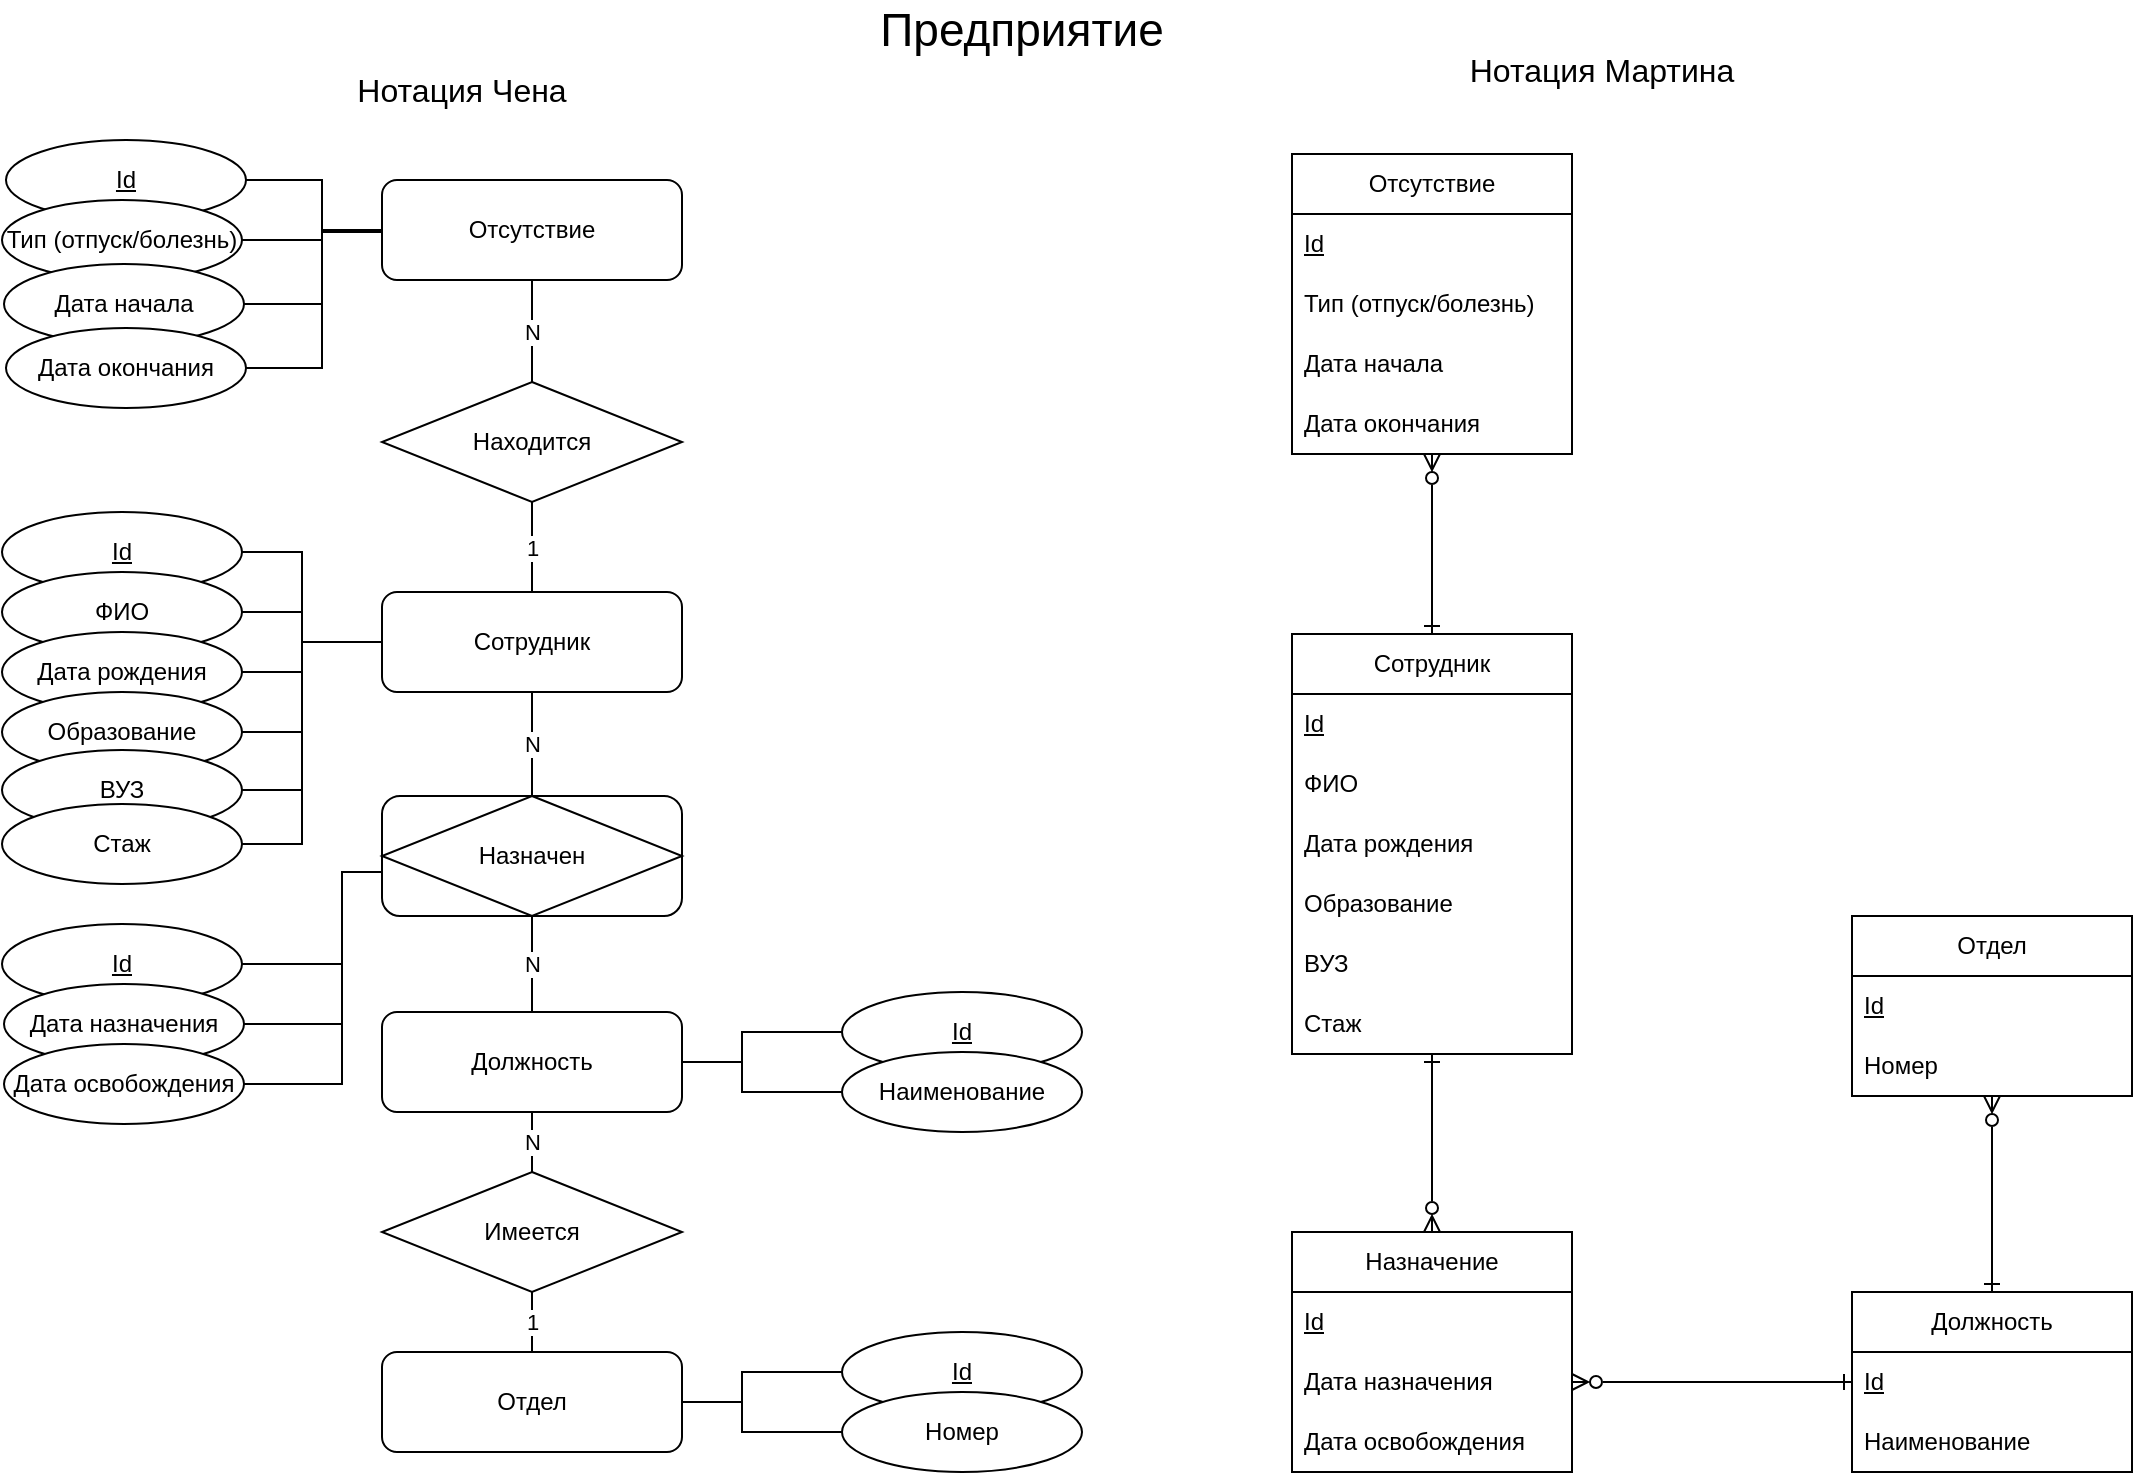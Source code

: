 <mxfile version="28.1.1">
  <diagram name="Страница — 1" id="jU0MxfGtbrjNp78Rc_KM">
    <mxGraphModel dx="1542" dy="1024" grid="1" gridSize="10" guides="1" tooltips="1" connect="1" arrows="1" fold="1" page="1" pageScale="1" pageWidth="1169" pageHeight="827" math="0" shadow="0">
      <root>
        <mxCell id="0" />
        <mxCell id="1" parent="0" />
        <mxCell id="cVac4PQOobGEPyHDXU9r-51" value="Id" style="ellipse;whiteSpace=wrap;html=1;fontStyle=4" vertex="1" parent="1">
          <mxGeometry x="45" y="502" width="120" height="40" as="geometry" />
        </mxCell>
        <mxCell id="cVac4PQOobGEPyHDXU9r-1" value="Предприятие" style="text;html=1;align=center;verticalAlign=middle;whiteSpace=wrap;rounded=0;fontSize=23;" vertex="1" parent="1">
          <mxGeometry x="490" y="40" width="130" height="30" as="geometry" />
        </mxCell>
        <mxCell id="cVac4PQOobGEPyHDXU9r-2" value="&lt;font style=&quot;font-size: 16px;&quot;&gt;Нотация Чена&lt;/font&gt;" style="text;html=1;align=center;verticalAlign=middle;whiteSpace=wrap;rounded=0;fontSize=18;" vertex="1" parent="1">
          <mxGeometry x="210" y="70" width="130" height="30" as="geometry" />
        </mxCell>
        <mxCell id="cVac4PQOobGEPyHDXU9r-3" value="&lt;font style=&quot;font-size: 16px;&quot;&gt;Нотация Мартина&lt;/font&gt;" style="text;html=1;align=center;verticalAlign=middle;whiteSpace=wrap;rounded=0;fontSize=18;" vertex="1" parent="1">
          <mxGeometry x="750" y="60" width="190" height="30" as="geometry" />
        </mxCell>
        <mxCell id="cVac4PQOobGEPyHDXU9r-4" value="Сотрудник" style="rounded=1;whiteSpace=wrap;html=1;" vertex="1" parent="1">
          <mxGeometry x="235" y="336" width="150" height="50" as="geometry" />
        </mxCell>
        <mxCell id="cVac4PQOobGEPyHDXU9r-5" value="" style="edgeStyle=orthogonalEdgeStyle;rounded=0;orthogonalLoop=1;jettySize=auto;html=1;endArrow=none;endFill=0;" edge="1" parent="1" source="cVac4PQOobGEPyHDXU9r-6" target="cVac4PQOobGEPyHDXU9r-4">
          <mxGeometry relative="1" as="geometry">
            <Array as="points">
              <mxPoint x="195" y="316" />
              <mxPoint x="195" y="361" />
            </Array>
          </mxGeometry>
        </mxCell>
        <mxCell id="cVac4PQOobGEPyHDXU9r-6" value="Id" style="ellipse;whiteSpace=wrap;html=1;fontStyle=4" vertex="1" parent="1">
          <mxGeometry x="45" y="296" width="120" height="40" as="geometry" />
        </mxCell>
        <mxCell id="cVac4PQOobGEPyHDXU9r-7" value="" style="edgeStyle=orthogonalEdgeStyle;rounded=0;orthogonalLoop=1;jettySize=auto;html=1;endArrow=none;endFill=0;" edge="1" parent="1" source="cVac4PQOobGEPyHDXU9r-8" target="cVac4PQOobGEPyHDXU9r-4">
          <mxGeometry relative="1" as="geometry">
            <Array as="points">
              <mxPoint x="195" y="346" />
              <mxPoint x="195" y="361" />
            </Array>
          </mxGeometry>
        </mxCell>
        <mxCell id="cVac4PQOobGEPyHDXU9r-8" value="ФИО" style="ellipse;whiteSpace=wrap;html=1;fontStyle=0" vertex="1" parent="1">
          <mxGeometry x="45" y="326" width="120" height="40" as="geometry" />
        </mxCell>
        <mxCell id="cVac4PQOobGEPyHDXU9r-9" value="" style="edgeStyle=orthogonalEdgeStyle;rounded=0;orthogonalLoop=1;jettySize=auto;html=1;endArrow=none;endFill=0;" edge="1" parent="1" source="cVac4PQOobGEPyHDXU9r-10" target="cVac4PQOobGEPyHDXU9r-4">
          <mxGeometry relative="1" as="geometry">
            <Array as="points">
              <mxPoint x="195" y="376" />
              <mxPoint x="195" y="361" />
            </Array>
          </mxGeometry>
        </mxCell>
        <mxCell id="cVac4PQOobGEPyHDXU9r-10" value="Дата рождения" style="ellipse;whiteSpace=wrap;html=1;fontStyle=0" vertex="1" parent="1">
          <mxGeometry x="45" y="356" width="120" height="40" as="geometry" />
        </mxCell>
        <mxCell id="cVac4PQOobGEPyHDXU9r-11" value="" style="edgeStyle=orthogonalEdgeStyle;rounded=0;orthogonalLoop=1;jettySize=auto;html=1;endArrow=none;endFill=0;" edge="1" parent="1" source="cVac4PQOobGEPyHDXU9r-12" target="cVac4PQOobGEPyHDXU9r-4">
          <mxGeometry relative="1" as="geometry">
            <Array as="points">
              <mxPoint x="195" y="406" />
              <mxPoint x="195" y="361" />
            </Array>
          </mxGeometry>
        </mxCell>
        <mxCell id="cVac4PQOobGEPyHDXU9r-12" value="Образование" style="ellipse;whiteSpace=wrap;html=1;fontStyle=0" vertex="1" parent="1">
          <mxGeometry x="45" y="386" width="120" height="40" as="geometry" />
        </mxCell>
        <mxCell id="cVac4PQOobGEPyHDXU9r-13" value="" style="edgeStyle=orthogonalEdgeStyle;rounded=0;orthogonalLoop=1;jettySize=auto;html=1;endArrow=none;endFill=0;" edge="1" parent="1" source="cVac4PQOobGEPyHDXU9r-16" target="cVac4PQOobGEPyHDXU9r-17">
          <mxGeometry relative="1" as="geometry">
            <Array as="points">
              <mxPoint x="215" y="582" />
              <mxPoint x="215" y="476" />
            </Array>
          </mxGeometry>
        </mxCell>
        <mxCell id="cVac4PQOobGEPyHDXU9r-14" value="" style="rounded=0;orthogonalLoop=1;jettySize=auto;html=1;endArrow=none;endFill=0;edgeStyle=orthogonalEdgeStyle;" edge="1" parent="1" source="cVac4PQOobGEPyHDXU9r-15" target="cVac4PQOobGEPyHDXU9r-17">
          <mxGeometry relative="1" as="geometry">
            <mxPoint x="-45" y="487" as="sourcePoint" />
            <mxPoint x="25" y="442" as="targetPoint" />
            <Array as="points">
              <mxPoint x="215" y="552" />
              <mxPoint x="215" y="476" />
            </Array>
          </mxGeometry>
        </mxCell>
        <mxCell id="cVac4PQOobGEPyHDXU9r-15" value="Дата назначения" style="ellipse;whiteSpace=wrap;html=1;fontStyle=0" vertex="1" parent="1">
          <mxGeometry x="46" y="532" width="120" height="40" as="geometry" />
        </mxCell>
        <mxCell id="cVac4PQOobGEPyHDXU9r-16" value="Дата освобождения" style="ellipse;whiteSpace=wrap;html=1;fontStyle=0" vertex="1" parent="1">
          <mxGeometry x="46" y="562" width="120" height="40" as="geometry" />
        </mxCell>
        <mxCell id="cVac4PQOobGEPyHDXU9r-17" value="" style="rounded=1;whiteSpace=wrap;html=1;" vertex="1" parent="1">
          <mxGeometry x="235" y="438" width="150" height="60" as="geometry" />
        </mxCell>
        <mxCell id="cVac4PQOobGEPyHDXU9r-18" value="Назначен" style="rhombus;whiteSpace=wrap;html=1;" vertex="1" parent="1">
          <mxGeometry x="235" y="438" width="150" height="60" as="geometry" />
        </mxCell>
        <mxCell id="cVac4PQOobGEPyHDXU9r-19" value="Отдел" style="rounded=1;whiteSpace=wrap;html=1;" vertex="1" parent="1">
          <mxGeometry x="235" y="716" width="150" height="50" as="geometry" />
        </mxCell>
        <mxCell id="cVac4PQOobGEPyHDXU9r-20" value="Id" style="ellipse;whiteSpace=wrap;html=1;fontStyle=4" vertex="1" parent="1">
          <mxGeometry x="465" y="706" width="120" height="40" as="geometry" />
        </mxCell>
        <mxCell id="cVac4PQOobGEPyHDXU9r-21" value="Номер" style="ellipse;whiteSpace=wrap;html=1;fontStyle=0" vertex="1" parent="1">
          <mxGeometry x="465" y="736" width="120" height="40" as="geometry" />
        </mxCell>
        <mxCell id="cVac4PQOobGEPyHDXU9r-23" value="" style="edgeStyle=orthogonalEdgeStyle;rounded=0;orthogonalLoop=1;jettySize=auto;html=1;endArrow=none;endFill=0;" edge="1" parent="1" source="cVac4PQOobGEPyHDXU9r-21" target="cVac4PQOobGEPyHDXU9r-19">
          <mxGeometry relative="1" as="geometry">
            <Array as="points">
              <mxPoint x="415" y="756" />
              <mxPoint x="415" y="741" />
            </Array>
          </mxGeometry>
        </mxCell>
        <mxCell id="cVac4PQOobGEPyHDXU9r-25" value="" style="rounded=0;orthogonalLoop=1;jettySize=auto;html=1;endArrow=none;endFill=0;edgeStyle=orthogonalEdgeStyle;" edge="1" parent="1" source="cVac4PQOobGEPyHDXU9r-20" target="cVac4PQOobGEPyHDXU9r-19">
          <mxGeometry relative="1" as="geometry">
            <mxPoint x="305" y="696" as="sourcePoint" />
            <mxPoint x="350" y="786" as="targetPoint" />
            <Array as="points">
              <mxPoint x="415" y="726" />
              <mxPoint x="415" y="741" />
            </Array>
          </mxGeometry>
        </mxCell>
        <mxCell id="cVac4PQOobGEPyHDXU9r-26" value="1&lt;span style=&quot;color: rgba(0, 0, 0, 0); font-family: monospace; font-size: 0px; text-align: start; background-color: rgb(236, 236, 236);&quot;&gt;%3CmxGraphModel%3E%3Croot%3E%3CmxCell%20id%3D%220%22%2F%3E%3CmxCell%20id%3D%221%22%20parent%3D%220%22%2F%3E%3CmxCell%20id%3D%222%22%20value%3D%22N%26lt%3Bspan%20style%3D%26quot%3Bcolor%3A%20rgba(0%2C%200%2C%200%2C%200)%3B%20font-family%3A%20monospace%3B%20font-size%3A%200px%3B%20text-align%3A%20start%3B%20background-color%3A%20rgb(236%2C%20236%2C%20236)%3B%26quot%3B%26gt%3B%253CmxGraphModel%253E%253Croot%253E%253CmxCell%2520id%253D%25220%2522%252F%253E%253CmxCell%2520id%253D%25221%2522%2520parent%253D%25220%2522%252F%253E%253CmxCell%2520id%253D%25222%2522%2520value%253D%2522%25D0%259B%25D0%25B5%25D0%25BA%25D0%25B0%25D1%2580%25D1%2581%25D1%2582%25D0%25B2%25D0%25BE%2522%2520style%253D%2522rounded%253D1%253BwhiteSpace%253Dwrap%253Bhtml%253D1%253B%2522%2520vertex%253D%25221%2522%2520parent%253D%25221%2522%253E%253CmxGeometry%2520x%253D%2522180%2522%2520y%253D%2522280%2522%2520width%253D%2522150%2522%2520height%253D%252250%2522%2520as%253D%2522geometry%2522%252F%253E%253C%252FmxCell%253E%253C%252Froot%253E%253C%252FmxGraphModel%253E%26lt%3B%2Fspan%26gt%3B%26lt%3Bspan%20style%3D%26quot%3Bcolor%3A%20rgba(0%2C%200%2C%200%2C%200)%3B%20font-family%3A%20monospace%3B%20font-size%3A%200px%3B%20text-align%3A%20start%3B%20background-color%3A%20rgb(236%2C%20236%2C%20236)%3B%26quot%3B%26gt%3B%253CmxGraphModel%253E%253Croot%253E%253CmxCell%2520id%253D%25220%2522%252F%253E%253CmxCell%2520id%253D%25221%2522%2520parent%253D%25220%2522%252F%253E%253CmxCell%2520id%253D%25222%2522%2520value%253D%2522%25D0%259B%25D0%25B5%25D0%25BA%25D0%25B0%25D1%2580%25D1%2581%25D1%2582%25D0%25B2%25D0%25BE%2522%2520style%253D%2522rounded%253D1%253BwhiteSpace%253Dwrap%253Bhtml%253D1%253B%2522%2520vertex%253D%25221%2522%2520parent%253D%25221%2522%253E%253CmxGeometry%2520x%253D%2522180%2522%2520y%253D%2522280%2522%2520width%253D%2522150%2522%2520height%253D%252250%2522%2520as%253D%2522geometry%2522%252F%253E%253C%252FmxCell%253E%253C%252Froot%253E%253C%252FmxGraphModel%253E%26lt%3B%2Fspan%26gt%3B%26lt%3Bspan%20style%3D%26quot%3Bcolor%3A%20rgba(0%2C%200%2C%200%2C%200)%3B%20font-family%3A%20monospace%3B%20font-size%3A%200px%3B%20text-align%3A%20start%3B%20background-color%3A%20rgb(236%2C%20236%2C%20236)%3B%26quot%3B%26gt%3B%253CmxGraphModel%253E%253Croot%253E%253CmxCell%2520id%253D%25220%2522%252F%253E%253CmxCell%2520id%253D%25221%2522%2520parent%253D%25220%2522%252F%253E%253CmxCell%2520id%253D%25222%2522%2520value%253D%2522%25D0%259B%25D0%25B5%25D0%25BA%25D0%25B0%25D1%2580%25D1%2581%25D1%2582%25D0%25B2%25D0%25BE%2522%2520style%253D%2522rounded%253D1%253BwhiteSpace%253Dwrap%253Bhtml%253D1%253B%2522%2520vertex%253D%25221%2522%2520parent%253D%25221%2522%253E%253CmxGeometry%2520x%253D%2522180%2522%2520y%253D%2522280%2522%2520width%253D%2522150%2522%2520height%253D%252250%2522%2520as%253D%2522geometry%2522%252F%253E%253C%252FmxCell%253E%253C%252Froot%253E%253C%252FmxGraphModel%253E%26lt%3B%2Fspan%26gt%3B%22%20style%3D%22edgeStyle%3DorthogonalEdgeStyle%3Brounded%3D0%3BorthogonalLoop%3D1%3BjettySize%3Dauto%3Bhtml%3D1%3BendArrow%3Dnone%3BendFill%3D0%3B%22%20edge%3D%221%22%20parent%3D%221%22%3E%3CmxGeometry%20relative%3D%221%22%20as%3D%22geometry%22%3E%3CmxPoint%20x%3D%22255%22%20y%3D%22460%22%20as%3D%22sourcePoint%22%2F%3E%3CmxPoint%20x%3D%22255%22%20y%3D%22330%22%20as%3D%22targetPoint%22%2F%3E%3C%2FmxGeometry%3E%3C%2FmxCell%3E%3C%2Froot%3E%3C%2FmxGraphModel%3E&lt;/span&gt;" style="edgeStyle=orthogonalEdgeStyle;rounded=0;orthogonalLoop=1;jettySize=auto;html=1;endArrow=none;endFill=0;" edge="1" parent="1" target="cVac4PQOobGEPyHDXU9r-19" source="cVac4PQOobGEPyHDXU9r-36">
          <mxGeometry relative="1" as="geometry">
            <mxPoint x="585" y="220" as="sourcePoint" />
            <mxPoint x="445" y="270" as="targetPoint" />
          </mxGeometry>
        </mxCell>
        <mxCell id="cVac4PQOobGEPyHDXU9r-27" value="Должность" style="rounded=1;whiteSpace=wrap;html=1;" vertex="1" parent="1">
          <mxGeometry x="235" y="546" width="150" height="50" as="geometry" />
        </mxCell>
        <mxCell id="cVac4PQOobGEPyHDXU9r-28" value="Id" style="ellipse;whiteSpace=wrap;html=1;fontStyle=4" vertex="1" parent="1">
          <mxGeometry x="465" y="536" width="120" height="40" as="geometry" />
        </mxCell>
        <mxCell id="cVac4PQOobGEPyHDXU9r-29" value="Наименование" style="ellipse;whiteSpace=wrap;html=1;fontStyle=0" vertex="1" parent="1">
          <mxGeometry x="465" y="566" width="120" height="40" as="geometry" />
        </mxCell>
        <mxCell id="cVac4PQOobGEPyHDXU9r-30" value="" style="edgeStyle=orthogonalEdgeStyle;rounded=0;orthogonalLoop=1;jettySize=auto;html=1;endArrow=none;endFill=0;" edge="1" parent="1" source="cVac4PQOobGEPyHDXU9r-29" target="cVac4PQOobGEPyHDXU9r-27">
          <mxGeometry relative="1" as="geometry">
            <Array as="points">
              <mxPoint x="415" y="586" />
              <mxPoint x="415" y="571" />
            </Array>
            <mxPoint x="465" y="586" as="sourcePoint" />
          </mxGeometry>
        </mxCell>
        <mxCell id="cVac4PQOobGEPyHDXU9r-31" value="" style="rounded=0;orthogonalLoop=1;jettySize=auto;html=1;endArrow=none;endFill=0;edgeStyle=orthogonalEdgeStyle;" edge="1" parent="1" source="cVac4PQOobGEPyHDXU9r-28" target="cVac4PQOobGEPyHDXU9r-27">
          <mxGeometry relative="1" as="geometry">
            <mxPoint x="305" y="526" as="sourcePoint" />
            <mxPoint x="350" y="616" as="targetPoint" />
            <Array as="points">
              <mxPoint x="415" y="556" />
              <mxPoint x="415" y="571" />
            </Array>
          </mxGeometry>
        </mxCell>
        <mxCell id="cVac4PQOobGEPyHDXU9r-32" value="ВУЗ" style="ellipse;whiteSpace=wrap;html=1;fontStyle=0" vertex="1" parent="1">
          <mxGeometry x="45" y="415" width="120" height="40" as="geometry" />
        </mxCell>
        <mxCell id="cVac4PQOobGEPyHDXU9r-33" value="Стаж" style="ellipse;whiteSpace=wrap;html=1;fontStyle=0" vertex="1" parent="1">
          <mxGeometry x="45" y="442" width="120" height="40" as="geometry" />
        </mxCell>
        <mxCell id="cVac4PQOobGEPyHDXU9r-34" value="" style="edgeStyle=orthogonalEdgeStyle;rounded=0;orthogonalLoop=1;jettySize=auto;html=1;endArrow=none;endFill=0;" edge="1" parent="1" source="cVac4PQOobGEPyHDXU9r-32" target="cVac4PQOobGEPyHDXU9r-4">
          <mxGeometry relative="1" as="geometry">
            <Array as="points">
              <mxPoint x="195" y="435" />
              <mxPoint x="195" y="361" />
            </Array>
            <mxPoint x="245" y="487" as="sourcePoint" />
            <mxPoint x="315" y="442" as="targetPoint" />
          </mxGeometry>
        </mxCell>
        <mxCell id="cVac4PQOobGEPyHDXU9r-35" value="" style="edgeStyle=orthogonalEdgeStyle;rounded=0;orthogonalLoop=1;jettySize=auto;html=1;endArrow=none;endFill=0;" edge="1" parent="1" source="cVac4PQOobGEPyHDXU9r-33" target="cVac4PQOobGEPyHDXU9r-4">
          <mxGeometry relative="1" as="geometry">
            <Array as="points">
              <mxPoint x="195" y="462" />
              <mxPoint x="195" y="361" />
            </Array>
            <mxPoint x="185" y="506" as="sourcePoint" />
            <mxPoint x="255" y="432" as="targetPoint" />
          </mxGeometry>
        </mxCell>
        <mxCell id="cVac4PQOobGEPyHDXU9r-36" value="Имеется" style="rhombus;whiteSpace=wrap;html=1;" vertex="1" parent="1">
          <mxGeometry x="235" y="626" width="150" height="60" as="geometry" />
        </mxCell>
        <mxCell id="cVac4PQOobGEPyHDXU9r-37" value="N" style="edgeStyle=orthogonalEdgeStyle;rounded=0;orthogonalLoop=1;jettySize=auto;html=1;endArrow=none;endFill=0;" edge="1" parent="1" source="cVac4PQOobGEPyHDXU9r-27" target="cVac4PQOobGEPyHDXU9r-36">
          <mxGeometry relative="1" as="geometry">
            <mxPoint x="565" y="244" as="sourcePoint" />
            <mxPoint x="565" y="190" as="targetPoint" />
            <Array as="points" />
          </mxGeometry>
        </mxCell>
        <mxCell id="cVac4PQOobGEPyHDXU9r-38" value="" style="edgeStyle=orthogonalEdgeStyle;rounded=0;orthogonalLoop=1;jettySize=auto;html=1;endArrow=none;endFill=0;" edge="1" parent="1" source="cVac4PQOobGEPyHDXU9r-41" target="cVac4PQOobGEPyHDXU9r-42">
          <mxGeometry relative="1" as="geometry">
            <Array as="points">
              <mxPoint x="205" y="224" />
              <mxPoint x="205" y="156" />
            </Array>
          </mxGeometry>
        </mxCell>
        <mxCell id="cVac4PQOobGEPyHDXU9r-39" value="" style="rounded=0;orthogonalLoop=1;jettySize=auto;html=1;endArrow=none;endFill=0;edgeStyle=orthogonalEdgeStyle;" edge="1" parent="1" source="cVac4PQOobGEPyHDXU9r-40" target="cVac4PQOobGEPyHDXU9r-42">
          <mxGeometry relative="1" as="geometry">
            <mxPoint x="-55" y="179" as="sourcePoint" />
            <mxPoint x="15" y="134" as="targetPoint" />
            <Array as="points">
              <mxPoint x="205" y="192" />
              <mxPoint x="205" y="155" />
            </Array>
          </mxGeometry>
        </mxCell>
        <mxCell id="cVac4PQOobGEPyHDXU9r-42" value="Отсутствие" style="rounded=1;whiteSpace=wrap;html=1;" vertex="1" parent="1">
          <mxGeometry x="235" y="130" width="150" height="50" as="geometry" />
        </mxCell>
        <mxCell id="cVac4PQOobGEPyHDXU9r-44" value="Id" style="ellipse;whiteSpace=wrap;html=1;fontStyle=4" vertex="1" parent="1">
          <mxGeometry x="47" y="110" width="120" height="40" as="geometry" />
        </mxCell>
        <mxCell id="cVac4PQOobGEPyHDXU9r-45" value="Тип (отпуск/болезнь)" style="ellipse;whiteSpace=wrap;html=1;fontStyle=0" vertex="1" parent="1">
          <mxGeometry x="45" y="140" width="120" height="40" as="geometry" />
        </mxCell>
        <mxCell id="cVac4PQOobGEPyHDXU9r-40" value="Дата начала" style="ellipse;whiteSpace=wrap;html=1;fontStyle=0" vertex="1" parent="1">
          <mxGeometry x="46" y="172" width="120" height="40" as="geometry" />
        </mxCell>
        <mxCell id="cVac4PQOobGEPyHDXU9r-41" value="Дата окончания" style="ellipse;whiteSpace=wrap;html=1;fontStyle=0" vertex="1" parent="1">
          <mxGeometry x="47" y="204" width="120" height="40" as="geometry" />
        </mxCell>
        <mxCell id="cVac4PQOobGEPyHDXU9r-46" value="N" style="edgeStyle=orthogonalEdgeStyle;rounded=0;orthogonalLoop=1;jettySize=auto;html=1;endArrow=none;endFill=0;" edge="1" parent="1" source="cVac4PQOobGEPyHDXU9r-47" target="cVac4PQOobGEPyHDXU9r-42">
          <mxGeometry relative="1" as="geometry">
            <mxPoint x="365" y="221" as="sourcePoint" />
            <mxPoint x="310" y="181" as="targetPoint" />
          </mxGeometry>
        </mxCell>
        <mxCell id="cVac4PQOobGEPyHDXU9r-47" value="Находится" style="rhombus;whiteSpace=wrap;html=1;" vertex="1" parent="1">
          <mxGeometry x="235" y="231" width="150" height="60" as="geometry" />
        </mxCell>
        <mxCell id="cVac4PQOobGEPyHDXU9r-48" value="1" style="edgeStyle=orthogonalEdgeStyle;rounded=0;orthogonalLoop=1;jettySize=auto;html=1;endArrow=none;endFill=0;" edge="1" parent="1" target="cVac4PQOobGEPyHDXU9r-47" source="cVac4PQOobGEPyHDXU9r-4">
          <mxGeometry relative="1" as="geometry">
            <mxPoint x="305" y="346" as="sourcePoint" />
            <mxPoint x="345" y="191" as="targetPoint" />
            <Array as="points" />
          </mxGeometry>
        </mxCell>
        <mxCell id="cVac4PQOobGEPyHDXU9r-49" value="N" style="edgeStyle=orthogonalEdgeStyle;rounded=0;orthogonalLoop=1;jettySize=auto;html=1;endArrow=none;endFill=0;" edge="1" parent="1" source="cVac4PQOobGEPyHDXU9r-17" target="cVac4PQOobGEPyHDXU9r-4">
          <mxGeometry relative="1" as="geometry">
            <mxPoint x="305" y="237" as="sourcePoint" />
            <mxPoint x="305" y="186" as="targetPoint" />
          </mxGeometry>
        </mxCell>
        <mxCell id="cVac4PQOobGEPyHDXU9r-50" value="N" style="edgeStyle=orthogonalEdgeStyle;rounded=0;orthogonalLoop=1;jettySize=auto;html=1;endArrow=none;endFill=0;" edge="1" parent="1" source="cVac4PQOobGEPyHDXU9r-17" target="cVac4PQOobGEPyHDXU9r-27">
          <mxGeometry relative="1" as="geometry">
            <mxPoint x="305" y="448" as="sourcePoint" />
            <mxPoint x="305" y="396" as="targetPoint" />
          </mxGeometry>
        </mxCell>
        <mxCell id="cVac4PQOobGEPyHDXU9r-52" value="" style="edgeStyle=orthogonalEdgeStyle;rounded=0;orthogonalLoop=1;jettySize=auto;html=1;endArrow=none;endFill=0;" edge="1" parent="1" source="cVac4PQOobGEPyHDXU9r-45" target="cVac4PQOobGEPyHDXU9r-42">
          <mxGeometry relative="1" as="geometry">
            <Array as="points">
              <mxPoint x="205" y="160" />
              <mxPoint x="205" y="155" />
            </Array>
            <mxPoint x="185" y="274" as="sourcePoint" />
            <mxPoint x="253" y="206" as="targetPoint" />
          </mxGeometry>
        </mxCell>
        <mxCell id="cVac4PQOobGEPyHDXU9r-53" value="" style="edgeStyle=orthogonalEdgeStyle;rounded=0;orthogonalLoop=1;jettySize=auto;html=1;endArrow=none;endFill=0;" edge="1" parent="1" source="cVac4PQOobGEPyHDXU9r-44" target="cVac4PQOobGEPyHDXU9r-42">
          <mxGeometry relative="1" as="geometry">
            <Array as="points">
              <mxPoint x="205" y="130" />
              <mxPoint x="205" y="155" />
            </Array>
            <mxPoint x="167" y="130" as="sourcePoint" />
            <mxPoint x="237" y="125" as="targetPoint" />
          </mxGeometry>
        </mxCell>
        <mxCell id="cVac4PQOobGEPyHDXU9r-54" value="" style="rounded=0;orthogonalLoop=1;jettySize=auto;html=1;endArrow=none;endFill=0;edgeStyle=orthogonalEdgeStyle;" edge="1" parent="1" source="cVac4PQOobGEPyHDXU9r-51" target="cVac4PQOobGEPyHDXU9r-17">
          <mxGeometry relative="1" as="geometry">
            <mxPoint x="166" y="526" as="sourcePoint" />
            <mxPoint x="235" y="466" as="targetPoint" />
            <Array as="points">
              <mxPoint x="215" y="522" />
              <mxPoint x="215" y="476" />
            </Array>
          </mxGeometry>
        </mxCell>
        <mxCell id="cVac4PQOobGEPyHDXU9r-55" value="Назначение" style="swimlane;fontStyle=0;childLayout=stackLayout;horizontal=1;startSize=30;horizontalStack=0;resizeParent=1;resizeParentMax=0;resizeLast=0;collapsible=1;marginBottom=0;whiteSpace=wrap;html=1;" vertex="1" parent="1">
          <mxGeometry x="690" y="656" width="140" height="120" as="geometry" />
        </mxCell>
        <mxCell id="cVac4PQOobGEPyHDXU9r-56" value="Id" style="text;strokeColor=none;fillColor=none;align=left;verticalAlign=middle;spacingLeft=4;spacingRight=4;overflow=hidden;points=[[0,0.5],[1,0.5]];portConstraint=eastwest;rotatable=0;whiteSpace=wrap;html=1;fontStyle=4" vertex="1" parent="cVac4PQOobGEPyHDXU9r-55">
          <mxGeometry y="30" width="140" height="30" as="geometry" />
        </mxCell>
        <mxCell id="cVac4PQOobGEPyHDXU9r-57" value="Дата назначения" style="text;strokeColor=none;fillColor=none;align=left;verticalAlign=middle;spacingLeft=4;spacingRight=4;overflow=hidden;points=[[0,0.5],[1,0.5]];portConstraint=eastwest;rotatable=0;whiteSpace=wrap;html=1;" vertex="1" parent="cVac4PQOobGEPyHDXU9r-55">
          <mxGeometry y="60" width="140" height="30" as="geometry" />
        </mxCell>
        <mxCell id="cVac4PQOobGEPyHDXU9r-58" value="Дата освобождения" style="text;strokeColor=none;fillColor=none;align=left;verticalAlign=middle;spacingLeft=4;spacingRight=4;overflow=hidden;points=[[0,0.5],[1,0.5]];portConstraint=eastwest;rotatable=0;whiteSpace=wrap;html=1;" vertex="1" parent="cVac4PQOobGEPyHDXU9r-55">
          <mxGeometry y="90" width="140" height="30" as="geometry" />
        </mxCell>
        <mxCell id="cVac4PQOobGEPyHDXU9r-62" value="Отсутствие" style="swimlane;fontStyle=0;childLayout=stackLayout;horizontal=1;startSize=30;horizontalStack=0;resizeParent=1;resizeParentMax=0;resizeLast=0;collapsible=1;marginBottom=0;whiteSpace=wrap;html=1;" vertex="1" parent="1">
          <mxGeometry x="690" y="117" width="140" height="150" as="geometry" />
        </mxCell>
        <mxCell id="cVac4PQOobGEPyHDXU9r-63" value="Id" style="text;strokeColor=none;fillColor=none;align=left;verticalAlign=middle;spacingLeft=4;spacingRight=4;overflow=hidden;points=[[0,0.5],[1,0.5]];portConstraint=eastwest;rotatable=0;whiteSpace=wrap;html=1;fontStyle=4" vertex="1" parent="cVac4PQOobGEPyHDXU9r-62">
          <mxGeometry y="30" width="140" height="30" as="geometry" />
        </mxCell>
        <mxCell id="cVac4PQOobGEPyHDXU9r-64" value="&lt;span style=&quot;text-align: center;&quot;&gt;Тип (отпуск/болезнь)&lt;/span&gt;" style="text;strokeColor=none;fillColor=none;align=left;verticalAlign=middle;spacingLeft=4;spacingRight=4;overflow=hidden;points=[[0,0.5],[1,0.5]];portConstraint=eastwest;rotatable=0;whiteSpace=wrap;html=1;" vertex="1" parent="cVac4PQOobGEPyHDXU9r-62">
          <mxGeometry y="60" width="140" height="30" as="geometry" />
        </mxCell>
        <mxCell id="cVac4PQOobGEPyHDXU9r-87" value="Дата начала" style="text;strokeColor=none;fillColor=none;align=left;verticalAlign=middle;spacingLeft=4;spacingRight=4;overflow=hidden;points=[[0,0.5],[1,0.5]];portConstraint=eastwest;rotatable=0;whiteSpace=wrap;html=1;" vertex="1" parent="cVac4PQOobGEPyHDXU9r-62">
          <mxGeometry y="90" width="140" height="30" as="geometry" />
        </mxCell>
        <mxCell id="cVac4PQOobGEPyHDXU9r-65" value="Дата окончания" style="text;strokeColor=none;fillColor=none;align=left;verticalAlign=middle;spacingLeft=4;spacingRight=4;overflow=hidden;points=[[0,0.5],[1,0.5]];portConstraint=eastwest;rotatable=0;whiteSpace=wrap;html=1;" vertex="1" parent="cVac4PQOobGEPyHDXU9r-62">
          <mxGeometry y="120" width="140" height="30" as="geometry" />
        </mxCell>
        <mxCell id="cVac4PQOobGEPyHDXU9r-66" value="" style="edgeStyle=orthogonalEdgeStyle;rounded=0;orthogonalLoop=1;jettySize=auto;html=1;startArrow=ERone;startFill=0;endArrow=ERzeroToMany;endFill=0;" edge="1" parent="1" source="cVac4PQOobGEPyHDXU9r-67" target="cVac4PQOobGEPyHDXU9r-62">
          <mxGeometry relative="1" as="geometry">
            <Array as="points">
              <mxPoint x="760" y="290" />
              <mxPoint x="760" y="290" />
            </Array>
          </mxGeometry>
        </mxCell>
        <mxCell id="cVac4PQOobGEPyHDXU9r-67" value="Сотрудник" style="swimlane;fontStyle=0;childLayout=stackLayout;horizontal=1;startSize=30;horizontalStack=0;resizeParent=1;resizeParentMax=0;resizeLast=0;collapsible=1;marginBottom=0;whiteSpace=wrap;html=1;" vertex="1" parent="1">
          <mxGeometry x="690" y="357" width="140" height="210" as="geometry" />
        </mxCell>
        <mxCell id="cVac4PQOobGEPyHDXU9r-68" value="Id" style="text;strokeColor=none;fillColor=none;align=left;verticalAlign=middle;spacingLeft=4;spacingRight=4;overflow=hidden;points=[[0,0.5],[1,0.5]];portConstraint=eastwest;rotatable=0;whiteSpace=wrap;html=1;fontStyle=4" vertex="1" parent="cVac4PQOobGEPyHDXU9r-67">
          <mxGeometry y="30" width="140" height="30" as="geometry" />
        </mxCell>
        <mxCell id="cVac4PQOobGEPyHDXU9r-69" value="ФИО" style="text;strokeColor=none;fillColor=none;align=left;verticalAlign=middle;spacingLeft=4;spacingRight=4;overflow=hidden;points=[[0,0.5],[1,0.5]];portConstraint=eastwest;rotatable=0;whiteSpace=wrap;html=1;" vertex="1" parent="cVac4PQOobGEPyHDXU9r-67">
          <mxGeometry y="60" width="140" height="30" as="geometry" />
        </mxCell>
        <mxCell id="cVac4PQOobGEPyHDXU9r-70" value="Дата рождения" style="text;strokeColor=none;fillColor=none;align=left;verticalAlign=middle;spacingLeft=4;spacingRight=4;overflow=hidden;points=[[0,0.5],[1,0.5]];portConstraint=eastwest;rotatable=0;whiteSpace=wrap;html=1;" vertex="1" parent="cVac4PQOobGEPyHDXU9r-67">
          <mxGeometry y="90" width="140" height="30" as="geometry" />
        </mxCell>
        <mxCell id="cVac4PQOobGEPyHDXU9r-88" value="Образование" style="text;strokeColor=none;fillColor=none;align=left;verticalAlign=middle;spacingLeft=4;spacingRight=4;overflow=hidden;points=[[0,0.5],[1,0.5]];portConstraint=eastwest;rotatable=0;whiteSpace=wrap;html=1;" vertex="1" parent="cVac4PQOobGEPyHDXU9r-67">
          <mxGeometry y="120" width="140" height="30" as="geometry" />
        </mxCell>
        <mxCell id="cVac4PQOobGEPyHDXU9r-89" value="ВУЗ" style="text;strokeColor=none;fillColor=none;align=left;verticalAlign=middle;spacingLeft=4;spacingRight=4;overflow=hidden;points=[[0,0.5],[1,0.5]];portConstraint=eastwest;rotatable=0;whiteSpace=wrap;html=1;" vertex="1" parent="cVac4PQOobGEPyHDXU9r-67">
          <mxGeometry y="150" width="140" height="30" as="geometry" />
        </mxCell>
        <mxCell id="cVac4PQOobGEPyHDXU9r-71" value="Стаж" style="text;strokeColor=none;fillColor=none;align=left;verticalAlign=middle;spacingLeft=4;spacingRight=4;overflow=hidden;points=[[0,0.5],[1,0.5]];portConstraint=eastwest;rotatable=0;whiteSpace=wrap;html=1;" vertex="1" parent="cVac4PQOobGEPyHDXU9r-67">
          <mxGeometry y="180" width="140" height="30" as="geometry" />
        </mxCell>
        <mxCell id="cVac4PQOobGEPyHDXU9r-76" value="" style="edgeStyle=orthogonalEdgeStyle;rounded=0;orthogonalLoop=1;jettySize=auto;html=1;endArrow=ERzeroToMany;endFill=0;startArrow=ERone;startFill=0;" edge="1" parent="1" source="cVac4PQOobGEPyHDXU9r-78" target="cVac4PQOobGEPyHDXU9r-55">
          <mxGeometry relative="1" as="geometry">
            <Array as="points">
              <mxPoint x="860" y="731" />
              <mxPoint x="860" y="731" />
            </Array>
          </mxGeometry>
        </mxCell>
        <mxCell id="cVac4PQOobGEPyHDXU9r-78" value="Должность" style="swimlane;fontStyle=0;childLayout=stackLayout;horizontal=1;startSize=30;horizontalStack=0;resizeParent=1;resizeParentMax=0;resizeLast=0;collapsible=1;marginBottom=0;whiteSpace=wrap;html=1;" vertex="1" parent="1">
          <mxGeometry x="970" y="686" width="140" height="90" as="geometry" />
        </mxCell>
        <mxCell id="cVac4PQOobGEPyHDXU9r-79" value="Id" style="text;strokeColor=none;fillColor=none;align=left;verticalAlign=middle;spacingLeft=4;spacingRight=4;overflow=hidden;points=[[0,0.5],[1,0.5]];portConstraint=eastwest;rotatable=0;whiteSpace=wrap;html=1;fontStyle=4" vertex="1" parent="cVac4PQOobGEPyHDXU9r-78">
          <mxGeometry y="30" width="140" height="30" as="geometry" />
        </mxCell>
        <mxCell id="cVac4PQOobGEPyHDXU9r-80" value="Наименование" style="text;strokeColor=none;fillColor=none;align=left;verticalAlign=middle;spacingLeft=4;spacingRight=4;overflow=hidden;points=[[0,0.5],[1,0.5]];portConstraint=eastwest;rotatable=0;whiteSpace=wrap;html=1;" vertex="1" parent="cVac4PQOobGEPyHDXU9r-78">
          <mxGeometry y="60" width="140" height="30" as="geometry" />
        </mxCell>
        <mxCell id="cVac4PQOobGEPyHDXU9r-81" value="" style="edgeStyle=orthogonalEdgeStyle;rounded=0;orthogonalLoop=1;jettySize=auto;html=1;endArrow=ERzeroToMany;endFill=0;startArrow=ERone;startFill=0;" edge="1" parent="1" source="cVac4PQOobGEPyHDXU9r-78" target="cVac4PQOobGEPyHDXU9r-82">
          <mxGeometry relative="1" as="geometry">
            <mxPoint x="630" y="276" as="sourcePoint" />
            <mxPoint x="720" y="201" as="targetPoint" />
            <Array as="points">
              <mxPoint x="990" y="510" />
              <mxPoint x="990" y="510" />
            </Array>
          </mxGeometry>
        </mxCell>
        <mxCell id="cVac4PQOobGEPyHDXU9r-82" value="Отдел" style="swimlane;fontStyle=0;childLayout=stackLayout;horizontal=1;startSize=30;horizontalStack=0;resizeParent=1;resizeParentMax=0;resizeLast=0;collapsible=1;marginBottom=0;whiteSpace=wrap;html=1;" vertex="1" parent="1">
          <mxGeometry x="970" y="498" width="140" height="90" as="geometry" />
        </mxCell>
        <mxCell id="cVac4PQOobGEPyHDXU9r-83" value="Id" style="text;strokeColor=none;fillColor=none;align=left;verticalAlign=middle;spacingLeft=4;spacingRight=4;overflow=hidden;points=[[0,0.5],[1,0.5]];portConstraint=eastwest;rotatable=0;whiteSpace=wrap;html=1;fontStyle=4" vertex="1" parent="cVac4PQOobGEPyHDXU9r-82">
          <mxGeometry y="30" width="140" height="30" as="geometry" />
        </mxCell>
        <mxCell id="cVac4PQOobGEPyHDXU9r-84" value="Номер" style="text;strokeColor=none;fillColor=none;align=left;verticalAlign=middle;spacingLeft=4;spacingRight=4;overflow=hidden;points=[[0,0.5],[1,0.5]];portConstraint=eastwest;rotatable=0;whiteSpace=wrap;html=1;" vertex="1" parent="cVac4PQOobGEPyHDXU9r-82">
          <mxGeometry y="60" width="140" height="30" as="geometry" />
        </mxCell>
        <mxCell id="cVac4PQOobGEPyHDXU9r-86" value="" style="edgeStyle=orthogonalEdgeStyle;rounded=0;orthogonalLoop=1;jettySize=auto;html=1;startArrow=ERone;startFill=0;endArrow=ERzeroToMany;endFill=0;" edge="1" parent="1" source="cVac4PQOobGEPyHDXU9r-67" target="cVac4PQOobGEPyHDXU9r-55">
          <mxGeometry relative="1" as="geometry">
            <mxPoint x="950" y="181" as="sourcePoint" />
            <mxPoint x="860" y="196" as="targetPoint" />
            <Array as="points">
              <mxPoint x="760" y="620" />
              <mxPoint x="760" y="620" />
            </Array>
          </mxGeometry>
        </mxCell>
      </root>
    </mxGraphModel>
  </diagram>
</mxfile>
